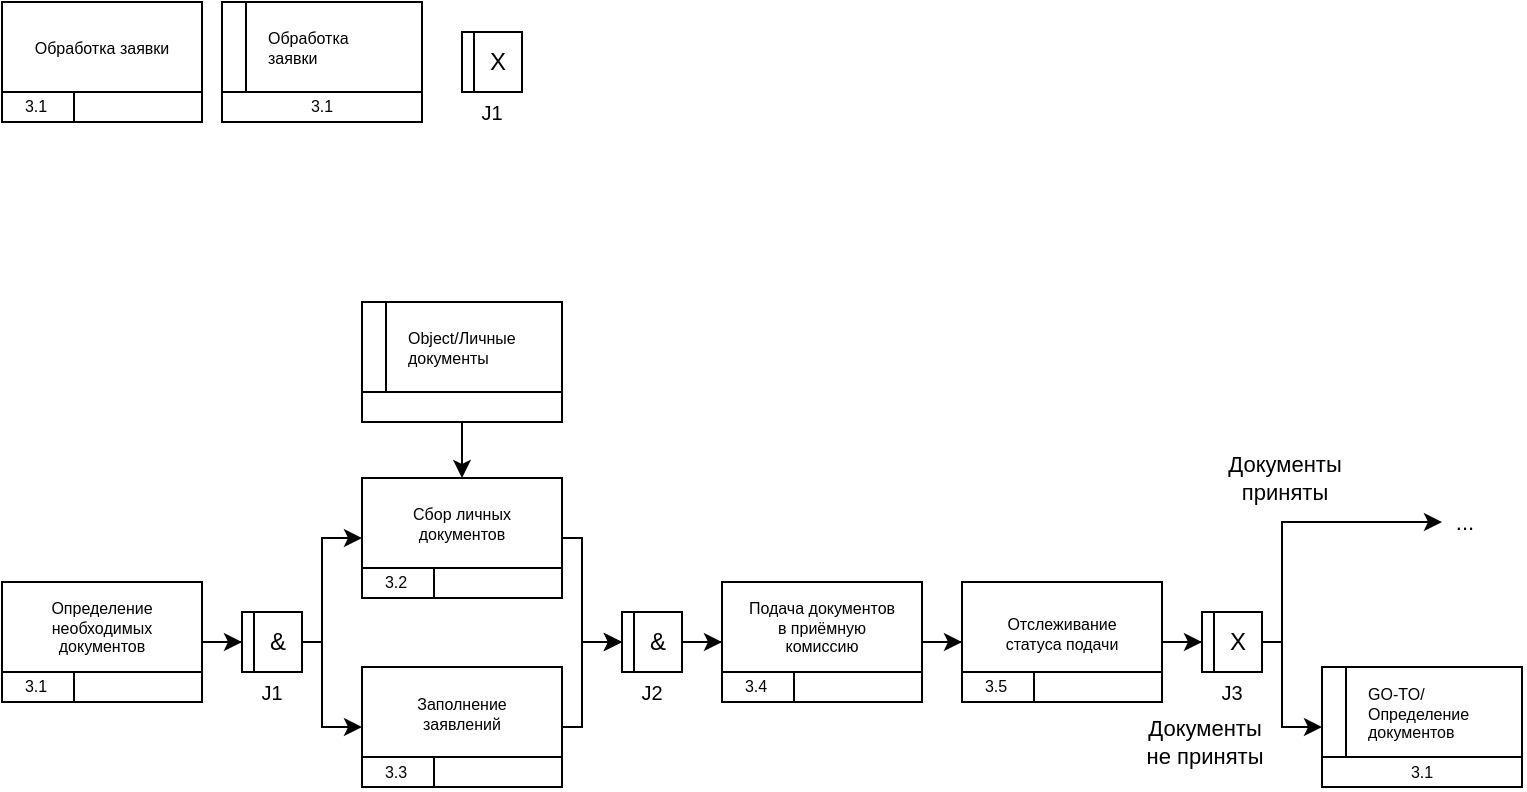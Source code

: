 <mxfile version="26.2.14">
  <diagram id="vX6xC0HKu8AdidH3YZPW" name="Page-1">
    <mxGraphModel dx="868" dy="1173" grid="1" gridSize="10" guides="1" tooltips="1" connect="1" arrows="1" fold="1" page="1" pageScale="1" pageWidth="850" pageHeight="1100" math="0" shadow="0">
      <root>
        <mxCell id="0" />
        <mxCell id="1" parent="0" />
        <mxCell id="psplkfs4_8VYPCOgKPKU-22" value="" style="group" parent="1" vertex="1" connectable="0">
          <mxGeometry x="60" y="230" width="100" height="60" as="geometry" />
        </mxCell>
        <mxCell id="psplkfs4_8VYPCOgKPKU-15" value="" style="rounded=0;whiteSpace=wrap;html=1;" parent="psplkfs4_8VYPCOgKPKU-22" vertex="1">
          <mxGeometry width="100" height="60" as="geometry" />
        </mxCell>
        <mxCell id="psplkfs4_8VYPCOgKPKU-16" value="" style="endArrow=none;html=1;rounded=0;exitX=0;exitY=0.75;exitDx=0;exitDy=0;entryX=1;entryY=0.75;entryDx=0;entryDy=0;" parent="psplkfs4_8VYPCOgKPKU-22" source="psplkfs4_8VYPCOgKPKU-15" target="psplkfs4_8VYPCOgKPKU-15" edge="1">
          <mxGeometry width="50" height="50" relative="1" as="geometry">
            <mxPoint x="-20" y="50" as="sourcePoint" />
            <mxPoint x="30" as="targetPoint" />
          </mxGeometry>
        </mxCell>
        <mxCell id="psplkfs4_8VYPCOgKPKU-17" value="" style="endArrow=none;html=1;rounded=0;exitX=0.36;exitY=0.997;exitDx=0;exitDy=0;exitPerimeter=0;" parent="psplkfs4_8VYPCOgKPKU-22" source="psplkfs4_8VYPCOgKPKU-15" edge="1">
          <mxGeometry width="50" height="50" relative="1" as="geometry">
            <mxPoint x="-20" y="50" as="sourcePoint" />
            <mxPoint x="36" y="45" as="targetPoint" />
          </mxGeometry>
        </mxCell>
        <mxCell id="psplkfs4_8VYPCOgKPKU-19" value="3.1" style="text;html=1;align=center;verticalAlign=middle;whiteSpace=wrap;rounded=0;fontSize=8;" parent="psplkfs4_8VYPCOgKPKU-22" vertex="1">
          <mxGeometry x="7" y="47" width="20" height="10" as="geometry" />
        </mxCell>
        <mxCell id="psplkfs4_8VYPCOgKPKU-21" value="Обработка заявки" style="text;html=1;align=center;verticalAlign=middle;whiteSpace=wrap;rounded=0;fontSize=8;" parent="psplkfs4_8VYPCOgKPKU-22" vertex="1">
          <mxGeometry x="10" y="8" width="80" height="30" as="geometry" />
        </mxCell>
        <mxCell id="psplkfs4_8VYPCOgKPKU-30" value="" style="group" parent="1" vertex="1" connectable="0">
          <mxGeometry x="170" y="230" width="100" height="60" as="geometry" />
        </mxCell>
        <mxCell id="psplkfs4_8VYPCOgKPKU-24" value="" style="rounded=0;whiteSpace=wrap;html=1;" parent="psplkfs4_8VYPCOgKPKU-30" vertex="1">
          <mxGeometry width="100" height="60" as="geometry" />
        </mxCell>
        <mxCell id="psplkfs4_8VYPCOgKPKU-25" value="" style="endArrow=none;html=1;rounded=0;exitX=0;exitY=0.75;exitDx=0;exitDy=0;entryX=1;entryY=0.75;entryDx=0;entryDy=0;" parent="psplkfs4_8VYPCOgKPKU-30" source="psplkfs4_8VYPCOgKPKU-24" target="psplkfs4_8VYPCOgKPKU-24" edge="1">
          <mxGeometry width="50" height="50" relative="1" as="geometry">
            <mxPoint x="-20" y="50" as="sourcePoint" />
            <mxPoint x="30" as="targetPoint" />
          </mxGeometry>
        </mxCell>
        <mxCell id="psplkfs4_8VYPCOgKPKU-26" value="" style="endArrow=none;html=1;rounded=0;" parent="psplkfs4_8VYPCOgKPKU-30" edge="1">
          <mxGeometry width="50" height="50" relative="1" as="geometry">
            <mxPoint x="12" y="45" as="sourcePoint" />
            <mxPoint x="12" as="targetPoint" />
          </mxGeometry>
        </mxCell>
        <mxCell id="psplkfs4_8VYPCOgKPKU-27" value="3.1" style="text;html=1;align=center;verticalAlign=middle;whiteSpace=wrap;rounded=0;fontSize=8;" parent="psplkfs4_8VYPCOgKPKU-30" vertex="1">
          <mxGeometry x="40" y="47" width="20" height="10" as="geometry" />
        </mxCell>
        <mxCell id="psplkfs4_8VYPCOgKPKU-28" value="Обработка заявки" style="text;html=1;align=left;verticalAlign=middle;whiteSpace=wrap;rounded=0;fontSize=8;" parent="psplkfs4_8VYPCOgKPKU-30" vertex="1">
          <mxGeometry x="21" y="8" width="69" height="30" as="geometry" />
        </mxCell>
        <mxCell id="psplkfs4_8VYPCOgKPKU-37" value="" style="group" parent="1" vertex="1" connectable="0">
          <mxGeometry x="290" y="245" width="30" height="45" as="geometry" />
        </mxCell>
        <mxCell id="psplkfs4_8VYPCOgKPKU-31" value="" style="rounded=0;whiteSpace=wrap;html=1;" parent="psplkfs4_8VYPCOgKPKU-37" vertex="1">
          <mxGeometry width="30" height="30" as="geometry" />
        </mxCell>
        <mxCell id="psplkfs4_8VYPCOgKPKU-32" value="" style="endArrow=none;html=1;rounded=0;" parent="psplkfs4_8VYPCOgKPKU-37" edge="1">
          <mxGeometry width="50" height="50" relative="1" as="geometry">
            <mxPoint x="6" as="sourcePoint" />
            <mxPoint x="6" y="30" as="targetPoint" />
          </mxGeometry>
        </mxCell>
        <mxCell id="psplkfs4_8VYPCOgKPKU-33" value="X" style="text;html=1;align=center;verticalAlign=middle;whiteSpace=wrap;rounded=0;" parent="psplkfs4_8VYPCOgKPKU-37" vertex="1">
          <mxGeometry x="6" width="24" height="30" as="geometry" />
        </mxCell>
        <mxCell id="psplkfs4_8VYPCOgKPKU-35" value="J1" style="text;html=1;align=center;verticalAlign=middle;whiteSpace=wrap;rounded=0;fontSize=10;" parent="psplkfs4_8VYPCOgKPKU-37" vertex="1">
          <mxGeometry x="3" y="35" width="24" height="10" as="geometry" />
        </mxCell>
        <mxCell id="QXUWeo6WKKX6KTqAyFdj-1" value="" style="group" parent="1" vertex="1" connectable="0">
          <mxGeometry x="240" y="468" width="100" height="60" as="geometry" />
        </mxCell>
        <mxCell id="QXUWeo6WKKX6KTqAyFdj-2" value="" style="rounded=0;whiteSpace=wrap;html=1;" parent="QXUWeo6WKKX6KTqAyFdj-1" vertex="1">
          <mxGeometry width="100" height="60" as="geometry" />
        </mxCell>
        <mxCell id="QXUWeo6WKKX6KTqAyFdj-3" value="" style="endArrow=none;html=1;rounded=0;exitX=0;exitY=0.75;exitDx=0;exitDy=0;entryX=1;entryY=0.75;entryDx=0;entryDy=0;" parent="QXUWeo6WKKX6KTqAyFdj-1" source="QXUWeo6WKKX6KTqAyFdj-2" target="QXUWeo6WKKX6KTqAyFdj-2" edge="1">
          <mxGeometry width="50" height="50" relative="1" as="geometry">
            <mxPoint x="-20" y="50" as="sourcePoint" />
            <mxPoint x="30" as="targetPoint" />
          </mxGeometry>
        </mxCell>
        <mxCell id="QXUWeo6WKKX6KTqAyFdj-4" value="" style="endArrow=none;html=1;rounded=0;exitX=0.36;exitY=0.997;exitDx=0;exitDy=0;exitPerimeter=0;" parent="QXUWeo6WKKX6KTqAyFdj-1" source="QXUWeo6WKKX6KTqAyFdj-2" edge="1">
          <mxGeometry width="50" height="50" relative="1" as="geometry">
            <mxPoint x="-20" y="50" as="sourcePoint" />
            <mxPoint x="36" y="45" as="targetPoint" />
          </mxGeometry>
        </mxCell>
        <mxCell id="QXUWeo6WKKX6KTqAyFdj-5" value="3.2" style="text;html=1;align=center;verticalAlign=middle;whiteSpace=wrap;rounded=0;fontSize=8;" parent="QXUWeo6WKKX6KTqAyFdj-1" vertex="1">
          <mxGeometry x="7" y="47" width="20" height="10" as="geometry" />
        </mxCell>
        <mxCell id="QXUWeo6WKKX6KTqAyFdj-6" value="Сбор личных документов" style="text;html=1;align=center;verticalAlign=middle;whiteSpace=wrap;rounded=0;fontSize=8;" parent="QXUWeo6WKKX6KTqAyFdj-1" vertex="1">
          <mxGeometry x="10" y="8" width="80" height="30" as="geometry" />
        </mxCell>
        <mxCell id="QXUWeo6WKKX6KTqAyFdj-7" value="" style="group" parent="1" vertex="1" connectable="0">
          <mxGeometry x="240" y="562.5" width="100" height="60" as="geometry" />
        </mxCell>
        <mxCell id="QXUWeo6WKKX6KTqAyFdj-8" value="" style="rounded=0;whiteSpace=wrap;html=1;" parent="QXUWeo6WKKX6KTqAyFdj-7" vertex="1">
          <mxGeometry width="100" height="60" as="geometry" />
        </mxCell>
        <mxCell id="QXUWeo6WKKX6KTqAyFdj-9" value="" style="endArrow=none;html=1;rounded=0;exitX=0;exitY=0.75;exitDx=0;exitDy=0;entryX=1;entryY=0.75;entryDx=0;entryDy=0;" parent="QXUWeo6WKKX6KTqAyFdj-7" source="QXUWeo6WKKX6KTqAyFdj-8" target="QXUWeo6WKKX6KTqAyFdj-8" edge="1">
          <mxGeometry width="50" height="50" relative="1" as="geometry">
            <mxPoint x="-20" y="50" as="sourcePoint" />
            <mxPoint x="30" as="targetPoint" />
          </mxGeometry>
        </mxCell>
        <mxCell id="QXUWeo6WKKX6KTqAyFdj-10" value="" style="endArrow=none;html=1;rounded=0;exitX=0.36;exitY=0.997;exitDx=0;exitDy=0;exitPerimeter=0;" parent="QXUWeo6WKKX6KTqAyFdj-7" source="QXUWeo6WKKX6KTqAyFdj-8" edge="1">
          <mxGeometry width="50" height="50" relative="1" as="geometry">
            <mxPoint x="-20" y="50" as="sourcePoint" />
            <mxPoint x="36" y="45" as="targetPoint" />
          </mxGeometry>
        </mxCell>
        <mxCell id="QXUWeo6WKKX6KTqAyFdj-11" value="3.3" style="text;html=1;align=center;verticalAlign=middle;whiteSpace=wrap;rounded=0;fontSize=8;" parent="QXUWeo6WKKX6KTqAyFdj-7" vertex="1">
          <mxGeometry x="7" y="47" width="20" height="10" as="geometry" />
        </mxCell>
        <mxCell id="QXUWeo6WKKX6KTqAyFdj-12" value="Заполнение заявлений" style="text;html=1;align=center;verticalAlign=middle;whiteSpace=wrap;rounded=0;fontSize=8;" parent="QXUWeo6WKKX6KTqAyFdj-7" vertex="1">
          <mxGeometry x="10" y="8" width="80" height="30" as="geometry" />
        </mxCell>
        <mxCell id="QXUWeo6WKKX6KTqAyFdj-19" value="" style="group" parent="1" vertex="1" connectable="0">
          <mxGeometry x="540" y="520" width="100" height="60" as="geometry" />
        </mxCell>
        <mxCell id="QXUWeo6WKKX6KTqAyFdj-20" value="" style="rounded=0;whiteSpace=wrap;html=1;" parent="QXUWeo6WKKX6KTqAyFdj-19" vertex="1">
          <mxGeometry width="100" height="60" as="geometry" />
        </mxCell>
        <mxCell id="QXUWeo6WKKX6KTqAyFdj-21" value="" style="endArrow=none;html=1;rounded=0;exitX=0;exitY=0.75;exitDx=0;exitDy=0;entryX=1;entryY=0.75;entryDx=0;entryDy=0;" parent="QXUWeo6WKKX6KTqAyFdj-19" source="QXUWeo6WKKX6KTqAyFdj-20" target="QXUWeo6WKKX6KTqAyFdj-20" edge="1">
          <mxGeometry width="50" height="50" relative="1" as="geometry">
            <mxPoint x="-20" y="50" as="sourcePoint" />
            <mxPoint x="30" as="targetPoint" />
          </mxGeometry>
        </mxCell>
        <mxCell id="QXUWeo6WKKX6KTqAyFdj-22" value="" style="endArrow=none;html=1;rounded=0;exitX=0.36;exitY=0.997;exitDx=0;exitDy=0;exitPerimeter=0;" parent="QXUWeo6WKKX6KTqAyFdj-19" source="QXUWeo6WKKX6KTqAyFdj-20" edge="1">
          <mxGeometry width="50" height="50" relative="1" as="geometry">
            <mxPoint x="-20" y="50" as="sourcePoint" />
            <mxPoint x="36" y="45" as="targetPoint" />
          </mxGeometry>
        </mxCell>
        <mxCell id="QXUWeo6WKKX6KTqAyFdj-23" value="3.5" style="text;html=1;align=center;verticalAlign=middle;whiteSpace=wrap;rounded=0;fontSize=8;" parent="QXUWeo6WKKX6KTqAyFdj-19" vertex="1">
          <mxGeometry x="7" y="47" width="20" height="10" as="geometry" />
        </mxCell>
        <mxCell id="QXUWeo6WKKX6KTqAyFdj-24" value="&lt;table&gt;&lt;tbody&gt;&lt;tr&gt;&lt;td data-end=&quot;2309&quot; data-start=&quot;2302&quot; class=&quot;max-w-[calc(var(--thread-content-max-width)*2/3)]&quot;&gt;&lt;/td&gt;&lt;/tr&gt;&lt;/tbody&gt;&lt;/table&gt;&lt;table&gt;&lt;tbody&gt;&lt;tr&gt;&lt;td data-end=&quot;2340&quot; data-start=&quot;2309&quot; class=&quot;max-w-[calc(var(--thread-content-max-width)*2/3)]&quot;&gt;Отслеживание статуса подачи&lt;/td&gt;&lt;/tr&gt;&lt;/tbody&gt;&lt;/table&gt;" style="text;html=1;align=center;verticalAlign=middle;whiteSpace=wrap;rounded=0;fontSize=8;" parent="QXUWeo6WKKX6KTqAyFdj-19" vertex="1">
          <mxGeometry x="10" y="8" width="80" height="30" as="geometry" />
        </mxCell>
        <mxCell id="QXUWeo6WKKX6KTqAyFdj-25" value="" style="group" parent="1" vertex="1" connectable="0">
          <mxGeometry x="240" y="380" width="100" height="60" as="geometry" />
        </mxCell>
        <mxCell id="QXUWeo6WKKX6KTqAyFdj-26" value="" style="rounded=0;whiteSpace=wrap;html=1;" parent="QXUWeo6WKKX6KTqAyFdj-25" vertex="1">
          <mxGeometry width="100" height="60" as="geometry" />
        </mxCell>
        <mxCell id="QXUWeo6WKKX6KTqAyFdj-27" value="" style="endArrow=none;html=1;rounded=0;exitX=0;exitY=0.75;exitDx=0;exitDy=0;entryX=1;entryY=0.75;entryDx=0;entryDy=0;" parent="QXUWeo6WKKX6KTqAyFdj-25" source="QXUWeo6WKKX6KTqAyFdj-26" target="QXUWeo6WKKX6KTqAyFdj-26" edge="1">
          <mxGeometry width="50" height="50" relative="1" as="geometry">
            <mxPoint x="-20" y="50" as="sourcePoint" />
            <mxPoint x="30" as="targetPoint" />
          </mxGeometry>
        </mxCell>
        <mxCell id="QXUWeo6WKKX6KTqAyFdj-28" value="" style="endArrow=none;html=1;rounded=0;" parent="QXUWeo6WKKX6KTqAyFdj-25" edge="1">
          <mxGeometry width="50" height="50" relative="1" as="geometry">
            <mxPoint x="12" y="45" as="sourcePoint" />
            <mxPoint x="12" as="targetPoint" />
          </mxGeometry>
        </mxCell>
        <mxCell id="QXUWeo6WKKX6KTqAyFdj-30" value="Object/Личные документы" style="text;html=1;align=left;verticalAlign=middle;whiteSpace=wrap;rounded=0;fontSize=8;" parent="QXUWeo6WKKX6KTqAyFdj-25" vertex="1">
          <mxGeometry x="21" y="8" width="69" height="30" as="geometry" />
        </mxCell>
        <mxCell id="QXUWeo6WKKX6KTqAyFdj-31" value="" style="group" parent="1" vertex="1" connectable="0">
          <mxGeometry x="60" y="520" width="100" height="60" as="geometry" />
        </mxCell>
        <mxCell id="QXUWeo6WKKX6KTqAyFdj-32" value="" style="rounded=0;whiteSpace=wrap;html=1;" parent="QXUWeo6WKKX6KTqAyFdj-31" vertex="1">
          <mxGeometry width="100" height="60" as="geometry" />
        </mxCell>
        <mxCell id="QXUWeo6WKKX6KTqAyFdj-33" value="" style="endArrow=none;html=1;rounded=0;exitX=0;exitY=0.75;exitDx=0;exitDy=0;entryX=1;entryY=0.75;entryDx=0;entryDy=0;" parent="QXUWeo6WKKX6KTqAyFdj-31" source="QXUWeo6WKKX6KTqAyFdj-32" target="QXUWeo6WKKX6KTqAyFdj-32" edge="1">
          <mxGeometry width="50" height="50" relative="1" as="geometry">
            <mxPoint x="-20" y="50" as="sourcePoint" />
            <mxPoint x="30" as="targetPoint" />
          </mxGeometry>
        </mxCell>
        <mxCell id="QXUWeo6WKKX6KTqAyFdj-34" value="" style="endArrow=none;html=1;rounded=0;exitX=0.36;exitY=0.997;exitDx=0;exitDy=0;exitPerimeter=0;" parent="QXUWeo6WKKX6KTqAyFdj-31" source="QXUWeo6WKKX6KTqAyFdj-32" edge="1">
          <mxGeometry width="50" height="50" relative="1" as="geometry">
            <mxPoint x="-20" y="50" as="sourcePoint" />
            <mxPoint x="36" y="45" as="targetPoint" />
          </mxGeometry>
        </mxCell>
        <mxCell id="QXUWeo6WKKX6KTqAyFdj-35" value="3.1" style="text;html=1;align=center;verticalAlign=middle;whiteSpace=wrap;rounded=0;fontSize=8;" parent="QXUWeo6WKKX6KTqAyFdj-31" vertex="1">
          <mxGeometry x="7" y="47" width="20" height="10" as="geometry" />
        </mxCell>
        <mxCell id="QXUWeo6WKKX6KTqAyFdj-36" value="Определение необходимых документов" style="text;html=1;align=center;verticalAlign=middle;whiteSpace=wrap;rounded=0;fontSize=8;" parent="QXUWeo6WKKX6KTqAyFdj-31" vertex="1">
          <mxGeometry x="10" y="8" width="80" height="30" as="geometry" />
        </mxCell>
        <mxCell id="QXUWeo6WKKX6KTqAyFdj-48" value="" style="group" parent="1" vertex="1" connectable="0">
          <mxGeometry x="180" y="535" width="90" height="45" as="geometry" />
        </mxCell>
        <mxCell id="QXUWeo6WKKX6KTqAyFdj-49" value="" style="rounded=0;whiteSpace=wrap;html=1;" parent="QXUWeo6WKKX6KTqAyFdj-48" vertex="1">
          <mxGeometry width="30" height="30" as="geometry" />
        </mxCell>
        <mxCell id="QXUWeo6WKKX6KTqAyFdj-50" value="" style="endArrow=none;html=1;rounded=0;" parent="QXUWeo6WKKX6KTqAyFdj-48" edge="1">
          <mxGeometry width="50" height="50" relative="1" as="geometry">
            <mxPoint x="6" as="sourcePoint" />
            <mxPoint x="6" y="30" as="targetPoint" />
          </mxGeometry>
        </mxCell>
        <mxCell id="QXUWeo6WKKX6KTqAyFdj-51" value="&amp;amp;" style="text;html=1;align=center;verticalAlign=middle;whiteSpace=wrap;rounded=0;" parent="QXUWeo6WKKX6KTqAyFdj-48" vertex="1">
          <mxGeometry x="6" width="24" height="30" as="geometry" />
        </mxCell>
        <mxCell id="QXUWeo6WKKX6KTqAyFdj-52" value="J1" style="text;html=1;align=center;verticalAlign=middle;whiteSpace=wrap;rounded=0;fontSize=10;" parent="QXUWeo6WKKX6KTqAyFdj-48" vertex="1">
          <mxGeometry x="3" y="35" width="24" height="10" as="geometry" />
        </mxCell>
        <mxCell id="QXUWeo6WKKX6KTqAyFdj-13" value="" style="group" parent="QXUWeo6WKKX6KTqAyFdj-48" vertex="1" connectable="0">
          <mxGeometry x="240" y="-15" width="100" height="60" as="geometry" />
        </mxCell>
        <mxCell id="QXUWeo6WKKX6KTqAyFdj-14" value="" style="rounded=0;whiteSpace=wrap;html=1;" parent="QXUWeo6WKKX6KTqAyFdj-13" vertex="1">
          <mxGeometry width="100" height="60" as="geometry" />
        </mxCell>
        <mxCell id="QXUWeo6WKKX6KTqAyFdj-15" value="" style="endArrow=none;html=1;rounded=0;exitX=0;exitY=0.75;exitDx=0;exitDy=0;entryX=1;entryY=0.75;entryDx=0;entryDy=0;" parent="QXUWeo6WKKX6KTqAyFdj-13" source="QXUWeo6WKKX6KTqAyFdj-14" target="QXUWeo6WKKX6KTqAyFdj-14" edge="1">
          <mxGeometry width="50" height="50" relative="1" as="geometry">
            <mxPoint x="-20" y="50" as="sourcePoint" />
            <mxPoint x="30" as="targetPoint" />
          </mxGeometry>
        </mxCell>
        <mxCell id="QXUWeo6WKKX6KTqAyFdj-16" value="" style="endArrow=none;html=1;rounded=0;exitX=0.36;exitY=0.997;exitDx=0;exitDy=0;exitPerimeter=0;" parent="QXUWeo6WKKX6KTqAyFdj-13" source="QXUWeo6WKKX6KTqAyFdj-14" edge="1">
          <mxGeometry width="50" height="50" relative="1" as="geometry">
            <mxPoint x="-20" y="50" as="sourcePoint" />
            <mxPoint x="36" y="45" as="targetPoint" />
          </mxGeometry>
        </mxCell>
        <mxCell id="QXUWeo6WKKX6KTqAyFdj-17" value="3.4" style="text;html=1;align=center;verticalAlign=middle;whiteSpace=wrap;rounded=0;fontSize=8;" parent="QXUWeo6WKKX6KTqAyFdj-13" vertex="1">
          <mxGeometry x="7" y="47" width="20" height="10" as="geometry" />
        </mxCell>
        <mxCell id="QXUWeo6WKKX6KTqAyFdj-18" value="Подача документов в приёмную комиссию" style="text;html=1;align=center;verticalAlign=middle;whiteSpace=wrap;rounded=0;fontSize=8;" parent="QXUWeo6WKKX6KTqAyFdj-13" vertex="1">
          <mxGeometry x="10" y="8" width="80" height="30" as="geometry" />
        </mxCell>
        <mxCell id="QXUWeo6WKKX6KTqAyFdj-54" value="" style="group" parent="1" vertex="1" connectable="0">
          <mxGeometry x="370" y="535" width="30" height="45" as="geometry" />
        </mxCell>
        <mxCell id="QXUWeo6WKKX6KTqAyFdj-55" value="" style="rounded=0;whiteSpace=wrap;html=1;" parent="QXUWeo6WKKX6KTqAyFdj-54" vertex="1">
          <mxGeometry width="30" height="30" as="geometry" />
        </mxCell>
        <mxCell id="QXUWeo6WKKX6KTqAyFdj-56" value="" style="endArrow=none;html=1;rounded=0;" parent="QXUWeo6WKKX6KTqAyFdj-54" edge="1">
          <mxGeometry width="50" height="50" relative="1" as="geometry">
            <mxPoint x="6" as="sourcePoint" />
            <mxPoint x="6" y="30" as="targetPoint" />
          </mxGeometry>
        </mxCell>
        <mxCell id="QXUWeo6WKKX6KTqAyFdj-57" value="&amp;amp;" style="text;html=1;align=center;verticalAlign=middle;whiteSpace=wrap;rounded=0;" parent="QXUWeo6WKKX6KTqAyFdj-54" vertex="1">
          <mxGeometry x="6" width="24" height="30" as="geometry" />
        </mxCell>
        <mxCell id="QXUWeo6WKKX6KTqAyFdj-58" value="J2" style="text;html=1;align=center;verticalAlign=middle;whiteSpace=wrap;rounded=0;fontSize=10;" parent="QXUWeo6WKKX6KTqAyFdj-54" vertex="1">
          <mxGeometry x="3" y="35" width="24" height="10" as="geometry" />
        </mxCell>
        <mxCell id="QXUWeo6WKKX6KTqAyFdj-59" value="" style="group" parent="1" vertex="1" connectable="0">
          <mxGeometry x="660" y="535" width="30" height="45" as="geometry" />
        </mxCell>
        <mxCell id="QXUWeo6WKKX6KTqAyFdj-60" value="" style="rounded=0;whiteSpace=wrap;html=1;" parent="QXUWeo6WKKX6KTqAyFdj-59" vertex="1">
          <mxGeometry width="30" height="30" as="geometry" />
        </mxCell>
        <mxCell id="QXUWeo6WKKX6KTqAyFdj-61" value="" style="endArrow=none;html=1;rounded=0;" parent="QXUWeo6WKKX6KTqAyFdj-59" edge="1">
          <mxGeometry width="50" height="50" relative="1" as="geometry">
            <mxPoint x="6" as="sourcePoint" />
            <mxPoint x="6" y="30" as="targetPoint" />
          </mxGeometry>
        </mxCell>
        <mxCell id="QXUWeo6WKKX6KTqAyFdj-83" style="edgeStyle=orthogonalEdgeStyle;rounded=0;orthogonalLoop=1;jettySize=auto;html=1;" parent="QXUWeo6WKKX6KTqAyFdj-59" source="QXUWeo6WKKX6KTqAyFdj-62" edge="1">
          <mxGeometry relative="1" as="geometry">
            <mxPoint x="120" y="-45" as="targetPoint" />
            <Array as="points">
              <mxPoint x="40" y="15" />
              <mxPoint x="40" y="-45" />
            </Array>
          </mxGeometry>
        </mxCell>
        <mxCell id="QXUWeo6WKKX6KTqAyFdj-84" value="Документы&lt;div&gt;приняты&lt;/div&gt;" style="edgeLabel;html=1;align=center;verticalAlign=middle;resizable=0;points=[];" parent="QXUWeo6WKKX6KTqAyFdj-83" vertex="1" connectable="0">
          <mxGeometry x="0.004" relative="1" as="geometry">
            <mxPoint x="-5" y="-22" as="offset" />
          </mxGeometry>
        </mxCell>
        <mxCell id="QXUWeo6WKKX6KTqAyFdj-85" value="Документы&lt;div&gt;не приняты&lt;/div&gt;" style="edgeLabel;html=1;align=center;verticalAlign=middle;resizable=0;points=[];" parent="QXUWeo6WKKX6KTqAyFdj-83" vertex="1" connectable="0">
          <mxGeometry x="0.004" relative="1" as="geometry">
            <mxPoint x="-45" y="110" as="offset" />
          </mxGeometry>
        </mxCell>
        <mxCell id="QXUWeo6WKKX6KTqAyFdj-88" value="..." style="edgeLabel;html=1;align=center;verticalAlign=middle;resizable=0;points=[];" parent="QXUWeo6WKKX6KTqAyFdj-83" vertex="1" connectable="0">
          <mxGeometry x="0.004" relative="1" as="geometry">
            <mxPoint x="85" as="offset" />
          </mxGeometry>
        </mxCell>
        <mxCell id="QXUWeo6WKKX6KTqAyFdj-62" value="X" style="text;html=1;align=center;verticalAlign=middle;whiteSpace=wrap;rounded=0;" parent="QXUWeo6WKKX6KTqAyFdj-59" vertex="1">
          <mxGeometry x="6" width="24" height="30" as="geometry" />
        </mxCell>
        <mxCell id="QXUWeo6WKKX6KTqAyFdj-63" value="J3" style="text;html=1;align=center;verticalAlign=middle;whiteSpace=wrap;rounded=0;fontSize=10;" parent="QXUWeo6WKKX6KTqAyFdj-59" vertex="1">
          <mxGeometry x="3" y="35" width="24" height="10" as="geometry" />
        </mxCell>
        <mxCell id="QXUWeo6WKKX6KTqAyFdj-64" value="" style="group" parent="1" vertex="1" connectable="0">
          <mxGeometry x="720" y="562.5" width="100" height="60" as="geometry" />
        </mxCell>
        <mxCell id="QXUWeo6WKKX6KTqAyFdj-65" value="" style="rounded=0;whiteSpace=wrap;html=1;" parent="QXUWeo6WKKX6KTqAyFdj-64" vertex="1">
          <mxGeometry width="100" height="60" as="geometry" />
        </mxCell>
        <mxCell id="QXUWeo6WKKX6KTqAyFdj-66" value="" style="endArrow=none;html=1;rounded=0;exitX=0;exitY=0.75;exitDx=0;exitDy=0;entryX=1;entryY=0.75;entryDx=0;entryDy=0;" parent="QXUWeo6WKKX6KTqAyFdj-64" source="QXUWeo6WKKX6KTqAyFdj-65" target="QXUWeo6WKKX6KTqAyFdj-65" edge="1">
          <mxGeometry width="50" height="50" relative="1" as="geometry">
            <mxPoint x="-20" y="50" as="sourcePoint" />
            <mxPoint x="30" as="targetPoint" />
          </mxGeometry>
        </mxCell>
        <mxCell id="QXUWeo6WKKX6KTqAyFdj-67" value="" style="endArrow=none;html=1;rounded=0;" parent="QXUWeo6WKKX6KTqAyFdj-64" edge="1">
          <mxGeometry width="50" height="50" relative="1" as="geometry">
            <mxPoint x="12" y="45" as="sourcePoint" />
            <mxPoint x="12" as="targetPoint" />
          </mxGeometry>
        </mxCell>
        <mxCell id="QXUWeo6WKKX6KTqAyFdj-68" value="3.1" style="text;html=1;align=center;verticalAlign=middle;whiteSpace=wrap;rounded=0;fontSize=8;" parent="QXUWeo6WKKX6KTqAyFdj-64" vertex="1">
          <mxGeometry x="40" y="47" width="20" height="10" as="geometry" />
        </mxCell>
        <mxCell id="QXUWeo6WKKX6KTqAyFdj-69" value="GO-TO/Определение документов" style="text;html=1;align=left;verticalAlign=middle;whiteSpace=wrap;rounded=0;fontSize=8;" parent="QXUWeo6WKKX6KTqAyFdj-64" vertex="1">
          <mxGeometry x="21" y="8" width="69" height="30" as="geometry" />
        </mxCell>
        <mxCell id="QXUWeo6WKKX6KTqAyFdj-71" style="edgeStyle=orthogonalEdgeStyle;rounded=0;orthogonalLoop=1;jettySize=auto;html=1;entryX=0;entryY=0.5;entryDx=0;entryDy=0;" parent="1" source="QXUWeo6WKKX6KTqAyFdj-32" target="QXUWeo6WKKX6KTqAyFdj-49" edge="1">
          <mxGeometry relative="1" as="geometry" />
        </mxCell>
        <mxCell id="QXUWeo6WKKX6KTqAyFdj-72" style="edgeStyle=orthogonalEdgeStyle;rounded=0;orthogonalLoop=1;jettySize=auto;html=1;entryX=0;entryY=0.5;entryDx=0;entryDy=0;" parent="1" source="QXUWeo6WKKX6KTqAyFdj-51" target="QXUWeo6WKKX6KTqAyFdj-2" edge="1">
          <mxGeometry relative="1" as="geometry">
            <Array as="points">
              <mxPoint x="220" y="550" />
              <mxPoint x="220" y="498" />
            </Array>
          </mxGeometry>
        </mxCell>
        <mxCell id="QXUWeo6WKKX6KTqAyFdj-73" style="edgeStyle=orthogonalEdgeStyle;rounded=0;orthogonalLoop=1;jettySize=auto;html=1;entryX=0;entryY=0.5;entryDx=0;entryDy=0;" parent="1" source="QXUWeo6WKKX6KTqAyFdj-51" target="QXUWeo6WKKX6KTqAyFdj-8" edge="1">
          <mxGeometry relative="1" as="geometry">
            <Array as="points">
              <mxPoint x="220" y="550" />
              <mxPoint x="220" y="593" />
            </Array>
          </mxGeometry>
        </mxCell>
        <mxCell id="QXUWeo6WKKX6KTqAyFdj-74" style="edgeStyle=orthogonalEdgeStyle;rounded=0;orthogonalLoop=1;jettySize=auto;html=1;entryX=0.5;entryY=0;entryDx=0;entryDy=0;" parent="1" source="QXUWeo6WKKX6KTqAyFdj-26" target="QXUWeo6WKKX6KTqAyFdj-2" edge="1">
          <mxGeometry relative="1" as="geometry" />
        </mxCell>
        <mxCell id="QXUWeo6WKKX6KTqAyFdj-75" style="edgeStyle=orthogonalEdgeStyle;rounded=0;orthogonalLoop=1;jettySize=auto;html=1;entryX=0;entryY=0.5;entryDx=0;entryDy=0;" parent="1" source="QXUWeo6WKKX6KTqAyFdj-2" target="QXUWeo6WKKX6KTqAyFdj-55" edge="1">
          <mxGeometry relative="1" as="geometry">
            <Array as="points">
              <mxPoint x="350" y="498" />
              <mxPoint x="350" y="550" />
            </Array>
          </mxGeometry>
        </mxCell>
        <mxCell id="QXUWeo6WKKX6KTqAyFdj-76" style="edgeStyle=orthogonalEdgeStyle;rounded=0;orthogonalLoop=1;jettySize=auto;html=1;entryX=0;entryY=0.5;entryDx=0;entryDy=0;" parent="1" source="QXUWeo6WKKX6KTqAyFdj-8" target="QXUWeo6WKKX6KTqAyFdj-55" edge="1">
          <mxGeometry relative="1" as="geometry">
            <Array as="points">
              <mxPoint x="350" y="593" />
              <mxPoint x="350" y="550" />
            </Array>
          </mxGeometry>
        </mxCell>
        <mxCell id="QXUWeo6WKKX6KTqAyFdj-77" style="edgeStyle=orthogonalEdgeStyle;rounded=0;orthogonalLoop=1;jettySize=auto;html=1;entryX=0;entryY=0.5;entryDx=0;entryDy=0;" parent="1" source="QXUWeo6WKKX6KTqAyFdj-57" target="QXUWeo6WKKX6KTqAyFdj-14" edge="1">
          <mxGeometry relative="1" as="geometry" />
        </mxCell>
        <mxCell id="QXUWeo6WKKX6KTqAyFdj-80" style="edgeStyle=orthogonalEdgeStyle;rounded=0;orthogonalLoop=1;jettySize=auto;html=1;entryX=0;entryY=0.5;entryDx=0;entryDy=0;" parent="1" source="QXUWeo6WKKX6KTqAyFdj-14" target="QXUWeo6WKKX6KTqAyFdj-20" edge="1">
          <mxGeometry relative="1" as="geometry" />
        </mxCell>
        <mxCell id="QXUWeo6WKKX6KTqAyFdj-81" style="edgeStyle=orthogonalEdgeStyle;rounded=0;orthogonalLoop=1;jettySize=auto;html=1;entryX=0;entryY=0.5;entryDx=0;entryDy=0;" parent="1" source="QXUWeo6WKKX6KTqAyFdj-20" target="QXUWeo6WKKX6KTqAyFdj-60" edge="1">
          <mxGeometry relative="1" as="geometry" />
        </mxCell>
        <mxCell id="QXUWeo6WKKX6KTqAyFdj-82" style="edgeStyle=orthogonalEdgeStyle;rounded=0;orthogonalLoop=1;jettySize=auto;html=1;entryX=0;entryY=0.5;entryDx=0;entryDy=0;" parent="1" source="QXUWeo6WKKX6KTqAyFdj-62" target="QXUWeo6WKKX6KTqAyFdj-65" edge="1">
          <mxGeometry relative="1" as="geometry">
            <Array as="points">
              <mxPoint x="700" y="550" />
              <mxPoint x="700" y="593" />
            </Array>
          </mxGeometry>
        </mxCell>
      </root>
    </mxGraphModel>
  </diagram>
</mxfile>
